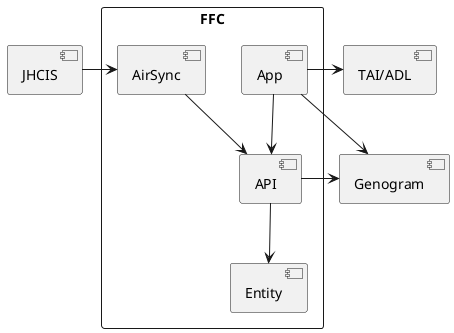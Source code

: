 @startuml
skinparam monochrome true

rectangle "FFC" {
    [AirSync]
    [App]
    [API]
    [Entity]
}

[JHCIS] -> [AirSync]
[App] --> [API]
[AirSync] --> [API]
[API] --> [Entity]
[App] --> [Genogram]
[API] -> [Genogram]
[App] -> [TAI/ADL]

@enduml
